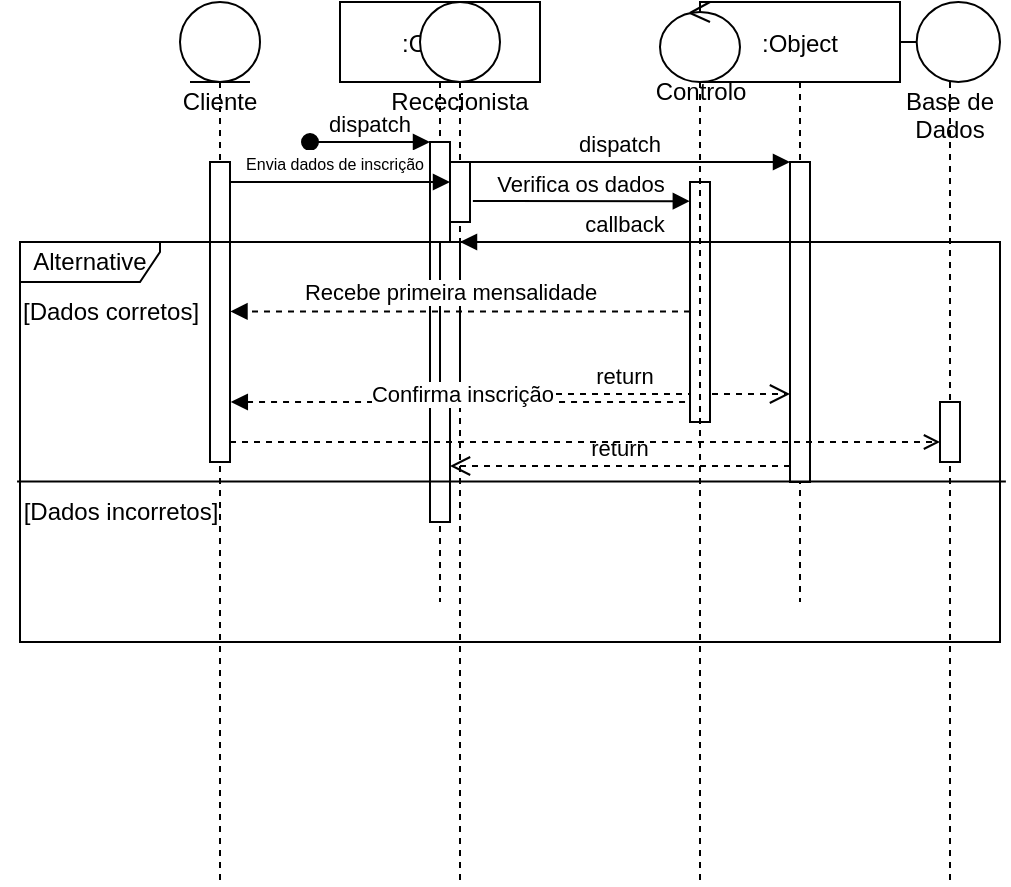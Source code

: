 <mxfile version="20.7.4" type="device"><diagram id="kgpKYQtTHZ0yAKxKKP6v" name="Page-1"><mxGraphModel dx="1181" dy="644" grid="1" gridSize="10" guides="1" tooltips="1" connect="1" arrows="1" fold="1" page="1" pageScale="1" pageWidth="850" pageHeight="1100" math="0" shadow="0"><root><mxCell id="0"/><mxCell id="1" parent="0"/><mxCell id="3nuBFxr9cyL0pnOWT2aG-1" value=":Object" style="shape=umlLifeline;perimeter=lifelinePerimeter;container=1;collapsible=0;recursiveResize=0;rounded=0;shadow=0;strokeWidth=1;" parent="1" vertex="1"><mxGeometry x="170" y="80" width="100" height="300" as="geometry"/></mxCell><mxCell id="3nuBFxr9cyL0pnOWT2aG-2" value="" style="points=[];perimeter=orthogonalPerimeter;rounded=0;shadow=0;strokeWidth=1;" parent="3nuBFxr9cyL0pnOWT2aG-1" vertex="1"><mxGeometry x="45" y="70" width="10" height="190" as="geometry"/></mxCell><mxCell id="3nuBFxr9cyL0pnOWT2aG-3" value="dispatch" style="verticalAlign=bottom;startArrow=oval;endArrow=block;startSize=8;shadow=0;strokeWidth=1;" parent="3nuBFxr9cyL0pnOWT2aG-1" target="3nuBFxr9cyL0pnOWT2aG-2" edge="1"><mxGeometry relative="1" as="geometry"><mxPoint x="-15" y="70" as="sourcePoint"/></mxGeometry></mxCell><mxCell id="3nuBFxr9cyL0pnOWT2aG-4" value="" style="points=[];perimeter=orthogonalPerimeter;rounded=0;shadow=0;strokeWidth=1;" parent="3nuBFxr9cyL0pnOWT2aG-1" vertex="1"><mxGeometry x="50" y="120" width="10" height="80" as="geometry"/></mxCell><mxCell id="3nuBFxr9cyL0pnOWT2aG-5" value=":Object" style="shape=umlLifeline;perimeter=lifelinePerimeter;container=1;collapsible=0;recursiveResize=0;rounded=0;shadow=0;strokeWidth=1;" parent="1" vertex="1"><mxGeometry x="350" y="80" width="100" height="300" as="geometry"/></mxCell><mxCell id="3nuBFxr9cyL0pnOWT2aG-6" value="" style="points=[];perimeter=orthogonalPerimeter;rounded=0;shadow=0;strokeWidth=1;" parent="3nuBFxr9cyL0pnOWT2aG-5" vertex="1"><mxGeometry x="45" y="80" width="10" height="160" as="geometry"/></mxCell><mxCell id="3nuBFxr9cyL0pnOWT2aG-7" value="return" style="verticalAlign=bottom;endArrow=open;dashed=1;endSize=8;exitX=0;exitY=0.95;shadow=0;strokeWidth=1;" parent="1" source="3nuBFxr9cyL0pnOWT2aG-6" target="3nuBFxr9cyL0pnOWT2aG-2" edge="1"><mxGeometry relative="1" as="geometry"><mxPoint x="325" y="236" as="targetPoint"/></mxGeometry></mxCell><mxCell id="3nuBFxr9cyL0pnOWT2aG-8" value="dispatch" style="verticalAlign=bottom;endArrow=block;entryX=0;entryY=0;shadow=0;strokeWidth=1;" parent="1" source="3nuBFxr9cyL0pnOWT2aG-2" target="3nuBFxr9cyL0pnOWT2aG-6" edge="1"><mxGeometry relative="1" as="geometry"><mxPoint x="325" y="160" as="sourcePoint"/></mxGeometry></mxCell><mxCell id="3nuBFxr9cyL0pnOWT2aG-9" value="callback" style="verticalAlign=bottom;endArrow=block;entryX=1;entryY=0;shadow=0;strokeWidth=1;" parent="1" source="3nuBFxr9cyL0pnOWT2aG-6" target="3nuBFxr9cyL0pnOWT2aG-4" edge="1"><mxGeometry relative="1" as="geometry"><mxPoint x="290" y="200" as="sourcePoint"/></mxGeometry></mxCell><mxCell id="3nuBFxr9cyL0pnOWT2aG-10" value="return" style="verticalAlign=bottom;endArrow=open;dashed=1;endSize=8;exitX=1;exitY=0.95;shadow=0;strokeWidth=1;" parent="1" source="3nuBFxr9cyL0pnOWT2aG-4" target="3nuBFxr9cyL0pnOWT2aG-6" edge="1"><mxGeometry relative="1" as="geometry"><mxPoint x="290" y="257" as="targetPoint"/></mxGeometry></mxCell><mxCell id="9ge9g5fZ0ZpYxJGixQeU-1" value="Rececionista" style="shape=umlLifeline;participant=umlEntity;perimeter=lifelinePerimeter;whiteSpace=wrap;html=1;container=1;collapsible=0;recursiveResize=0;verticalAlign=top;spacingTop=36;outlineConnect=0;" parent="1" vertex="1"><mxGeometry x="210" y="80" width="40" height="440" as="geometry"/></mxCell><mxCell id="9ge9g5fZ0ZpYxJGixQeU-2" value="" style="html=1;points=[];perimeter=orthogonalPerimeter;" parent="9ge9g5fZ0ZpYxJGixQeU-1" vertex="1"><mxGeometry x="15" y="80" width="10" height="30" as="geometry"/></mxCell><mxCell id="9ge9g5fZ0ZpYxJGixQeU-3" value="Base de Dados" style="shape=umlLifeline;participant=umlBoundary;perimeter=lifelinePerimeter;whiteSpace=wrap;html=1;container=1;collapsible=0;recursiveResize=0;verticalAlign=top;spacingTop=36;outlineConnect=0;" parent="1" vertex="1"><mxGeometry x="450" y="80" width="50" height="440" as="geometry"/></mxCell><mxCell id="9ge9g5fZ0ZpYxJGixQeU-4" value="" style="html=1;points=[];perimeter=orthogonalPerimeter;" parent="9ge9g5fZ0ZpYxJGixQeU-3" vertex="1"><mxGeometry x="20" y="200" width="10" height="30" as="geometry"/></mxCell><mxCell id="9ge9g5fZ0ZpYxJGixQeU-5" value="Cliente&lt;br&gt;" style="shape=umlLifeline;participant=umlEntity;perimeter=lifelinePerimeter;whiteSpace=wrap;html=1;container=1;collapsible=0;recursiveResize=0;verticalAlign=top;spacingTop=36;outlineConnect=0;" parent="1" vertex="1"><mxGeometry x="90" y="80" width="40" height="440" as="geometry"/></mxCell><mxCell id="9ge9g5fZ0ZpYxJGixQeU-6" value="" style="html=1;points=[];perimeter=orthogonalPerimeter;" parent="9ge9g5fZ0ZpYxJGixQeU-5" vertex="1"><mxGeometry x="15" y="80" width="10" height="150" as="geometry"/></mxCell><mxCell id="9ge9g5fZ0ZpYxJGixQeU-7" style="rounded=0;orthogonalLoop=1;jettySize=auto;html=1;endArrow=block;endFill=1;" parent="1" source="9ge9g5fZ0ZpYxJGixQeU-6" target="9ge9g5fZ0ZpYxJGixQeU-2" edge="1"><mxGeometry relative="1" as="geometry"><Array as="points"><mxPoint x="160" y="170"/></Array><mxPoint x="230" y="170" as="targetPoint"/></mxGeometry></mxCell><mxCell id="9ge9g5fZ0ZpYxJGixQeU-8" value="&lt;font style=&quot;font-size: 8px;&quot;&gt;Envia dados de inscrição&lt;/font&gt;" style="edgeLabel;html=1;align=center;verticalAlign=middle;resizable=0;points=[];" parent="9ge9g5fZ0ZpYxJGixQeU-7" vertex="1" connectable="0"><mxGeometry x="-0.06" relative="1" as="geometry"><mxPoint y="-10" as="offset"/></mxGeometry></mxCell><mxCell id="9ge9g5fZ0ZpYxJGixQeU-9" style="orthogonalLoop=1;jettySize=auto;html=1;endArrow=block;endFill=1;rounded=0;entryX=-0.008;entryY=0.08;entryDx=0;entryDy=0;entryPerimeter=0;exitX=1.143;exitY=0.648;exitDx=0;exitDy=0;exitPerimeter=0;" parent="1" source="9ge9g5fZ0ZpYxJGixQeU-2" target="9ge9g5fZ0ZpYxJGixQeU-15" edge="1"><mxGeometry relative="1" as="geometry"><mxPoint x="240" y="170" as="sourcePoint"/><mxPoint x="470" y="180" as="targetPoint"/></mxGeometry></mxCell><mxCell id="9ge9g5fZ0ZpYxJGixQeU-10" value="Verifica os dados" style="edgeLabel;html=1;align=center;verticalAlign=middle;resizable=0;points=[];" parent="9ge9g5fZ0ZpYxJGixQeU-9" vertex="1" connectable="0"><mxGeometry x="-0.387" y="1" relative="1" as="geometry"><mxPoint x="20" y="-8" as="offset"/></mxGeometry></mxCell><mxCell id="9ge9g5fZ0ZpYxJGixQeU-11" value="" style="ellipse;shape=umlControl;whiteSpace=wrap;html=1;rounded=0;" parent="1" vertex="1"><mxGeometry x="330" y="80" width="40" height="40" as="geometry"/></mxCell><mxCell id="9ge9g5fZ0ZpYxJGixQeU-12" value="Controlo" style="text;html=1;align=center;verticalAlign=middle;resizable=0;points=[];autosize=1;strokeColor=none;fillColor=none;" parent="1" vertex="1"><mxGeometry x="315" y="110" width="70" height="30" as="geometry"/></mxCell><mxCell id="9ge9g5fZ0ZpYxJGixQeU-13" style="rounded=0;orthogonalLoop=1;jettySize=auto;html=1;dashed=1;endArrow=block;endFill=1;entryX=1.024;entryY=0.498;entryDx=0;entryDy=0;entryPerimeter=0;" parent="1" source="9ge9g5fZ0ZpYxJGixQeU-15" target="9ge9g5fZ0ZpYxJGixQeU-6" edge="1"><mxGeometry relative="1" as="geometry"><mxPoint x="120" y="240" as="targetPoint"/></mxGeometry></mxCell><mxCell id="9ge9g5fZ0ZpYxJGixQeU-14" value="Recebe primeira mensalidade" style="edgeLabel;html=1;align=center;verticalAlign=middle;resizable=0;points=[];" parent="9ge9g5fZ0ZpYxJGixQeU-13" vertex="1" connectable="0"><mxGeometry x="0.59" y="-1" relative="1" as="geometry"><mxPoint x="62" y="-9" as="offset"/></mxGeometry></mxCell><mxCell id="9ge9g5fZ0ZpYxJGixQeU-15" value="" style="html=1;points=[];perimeter=orthogonalPerimeter;" parent="1" vertex="1"><mxGeometry x="345" y="170" width="10" height="120" as="geometry"/></mxCell><mxCell id="9ge9g5fZ0ZpYxJGixQeU-16" value="" style="edgeStyle=none;rounded=0;orthogonalLoop=1;jettySize=auto;html=1;dashed=1;endArrow=none;endFill=0;" parent="1" source="9ge9g5fZ0ZpYxJGixQeU-11" edge="1"><mxGeometry relative="1" as="geometry"><mxPoint x="350" y="520" as="targetPoint"/><mxPoint x="350" y="120" as="sourcePoint"/><Array as="points"/></mxGeometry></mxCell><mxCell id="9ge9g5fZ0ZpYxJGixQeU-17" value="Alternative" style="shape=umlFrame;whiteSpace=wrap;html=1;rounded=0;width=70;height=20;" parent="1" vertex="1"><mxGeometry x="10" y="200" width="490" height="200" as="geometry"/></mxCell><mxCell id="9ge9g5fZ0ZpYxJGixQeU-18" value="[Dados corretos]" style="text;html=1;align=center;verticalAlign=middle;resizable=0;points=[];autosize=1;strokeColor=none;fillColor=none;" parent="1" vertex="1"><mxGeometry y="220" width="110" height="30" as="geometry"/></mxCell><mxCell id="9ge9g5fZ0ZpYxJGixQeU-19" value="[Dados incorretos]" style="text;html=1;align=center;verticalAlign=middle;resizable=0;points=[];autosize=1;strokeColor=none;fillColor=none;" parent="1" vertex="1"><mxGeometry y="320" width="120" height="30" as="geometry"/></mxCell><mxCell id="9ge9g5fZ0ZpYxJGixQeU-20" value="" style="endArrow=none;html=1;rounded=0;endSize=8;startSize=8;sourcePerimeterSpacing=0;targetPerimeterSpacing=0;endFill=0;entryX=1.006;entryY=0.599;entryDx=0;entryDy=0;entryPerimeter=0;exitX=-0.003;exitY=0.599;exitDx=0;exitDy=0;exitPerimeter=0;" parent="1" source="9ge9g5fZ0ZpYxJGixQeU-17" target="9ge9g5fZ0ZpYxJGixQeU-17" edge="1"><mxGeometry width="100" relative="1" as="geometry"><mxPoint x="10" y="310" as="sourcePoint"/><mxPoint x="540.49" y="502" as="targetPoint"/></mxGeometry></mxCell><mxCell id="9ge9g5fZ0ZpYxJGixQeU-21" style="rounded=0;orthogonalLoop=1;jettySize=auto;html=1;entryX=-0.079;entryY=0.856;entryDx=0;entryDy=0;entryPerimeter=0;endArrow=none;endFill=0;startArrow=block;startFill=1;dashed=1;" parent="1" edge="1"><mxGeometry relative="1" as="geometry"><mxPoint x="115.4" y="280" as="sourcePoint"/><mxPoint x="344.61" y="280" as="targetPoint"/></mxGeometry></mxCell><mxCell id="9ge9g5fZ0ZpYxJGixQeU-22" value="Confirma inscrição" style="edgeLabel;html=1;align=center;verticalAlign=middle;resizable=0;points=[];" parent="9ge9g5fZ0ZpYxJGixQeU-21" vertex="1" connectable="0"><mxGeometry x="0.213" relative="1" as="geometry"><mxPoint x="-24" y="-4" as="offset"/></mxGeometry></mxCell><mxCell id="9ge9g5fZ0ZpYxJGixQeU-23" value="" style="edgeStyle=none;rounded=0;orthogonalLoop=1;jettySize=auto;html=1;startArrow=none;startFill=0;endArrow=open;endFill=0;dashed=1;" parent="1" source="9ge9g5fZ0ZpYxJGixQeU-6" target="9ge9g5fZ0ZpYxJGixQeU-4" edge="1"><mxGeometry relative="1" as="geometry"><mxPoint x="115" y="280" as="sourcePoint"/><mxPoint x="474.5" y="280" as="targetPoint"/><Array as="points"><mxPoint x="290" y="300"/></Array></mxGeometry></mxCell></root></mxGraphModel></diagram></mxfile>